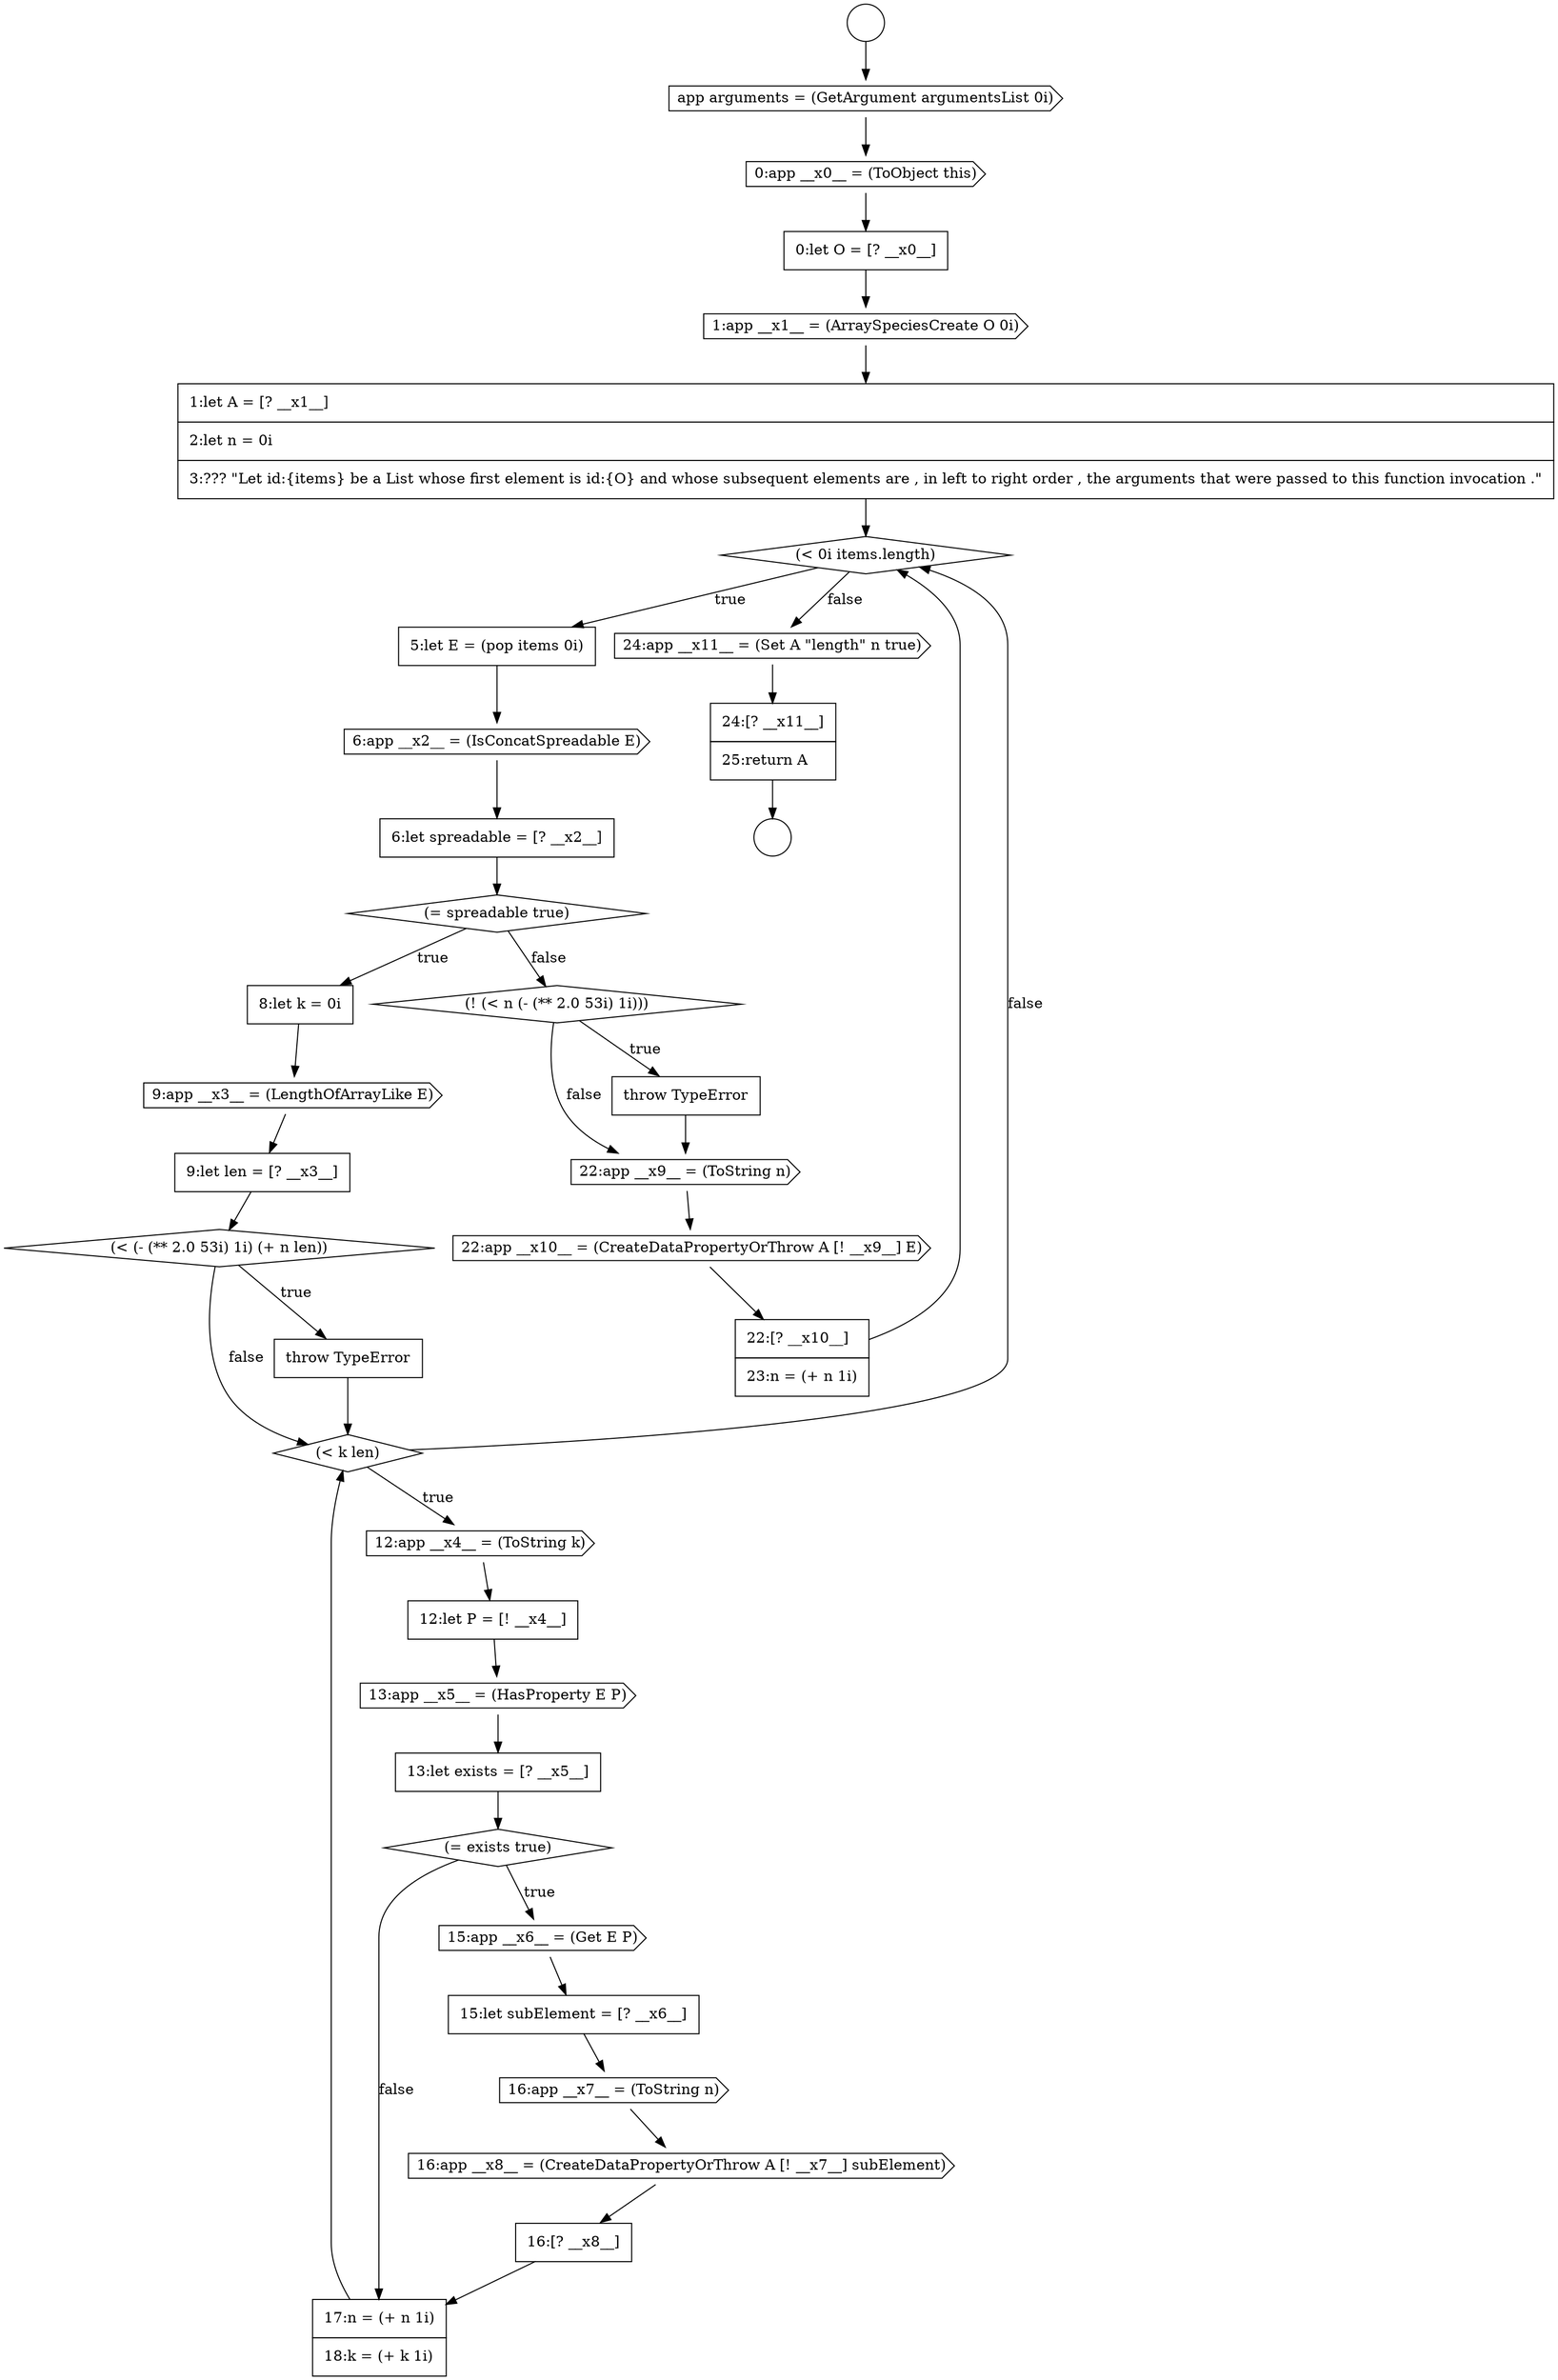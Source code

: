 digraph {
  node0 [shape=circle label=" " color="black" fillcolor="white" style=filled]
  node5 [shape=cds, label=<<font color="black">1:app __x1__ = (ArraySpeciesCreate O 0i)</font>> color="black" fillcolor="white" style=filled]
  node10 [shape=none, margin=0, label=<<font color="black">
    <table border="0" cellborder="1" cellspacing="0" cellpadding="10">
      <tr><td align="left">6:let spreadable = [? __x2__]</td></tr>
    </table>
  </font>> color="black" fillcolor="white" style=filled]
  node14 [shape=none, margin=0, label=<<font color="black">
    <table border="0" cellborder="1" cellspacing="0" cellpadding="10">
      <tr><td align="left">9:let len = [? __x3__]</td></tr>
    </table>
  </font>> color="black" fillcolor="white" style=filled]
  node1 [shape=circle label=" " color="black" fillcolor="white" style=filled]
  node6 [shape=none, margin=0, label=<<font color="black">
    <table border="0" cellborder="1" cellspacing="0" cellpadding="10">
      <tr><td align="left">1:let A = [? __x1__]</td></tr>
      <tr><td align="left">2:let n = 0i</td></tr>
      <tr><td align="left">3:??? &quot;Let id:{items} be a List whose first element is id:{O} and whose subsequent elements are , in left to right order , the arguments that were passed to this function invocation .&quot;</td></tr>
    </table>
  </font>> color="black" fillcolor="white" style=filled]
  node9 [shape=cds, label=<<font color="black">6:app __x2__ = (IsConcatSpreadable E)</font>> color="black" fillcolor="white" style=filled]
  node13 [shape=cds, label=<<font color="black">9:app __x3__ = (LengthOfArrayLike E)</font>> color="black" fillcolor="white" style=filled]
  node2 [shape=cds, label=<<font color="black">app arguments = (GetArgument argumentsList 0i)</font>> color="black" fillcolor="white" style=filled]
  node12 [shape=none, margin=0, label=<<font color="black">
    <table border="0" cellborder="1" cellspacing="0" cellpadding="10">
      <tr><td align="left">8:let k = 0i</td></tr>
    </table>
  </font>> color="black" fillcolor="white" style=filled]
  node7 [shape=diamond, label=<<font color="black">(&lt; 0i items.length)</font>> color="black" fillcolor="white" style=filled]
  node18 [shape=cds, label=<<font color="black">12:app __x4__ = (ToString k)</font>> color="black" fillcolor="white" style=filled]
  node11 [shape=diamond, label=<<font color="black">(= spreadable true)</font>> color="black" fillcolor="white" style=filled]
  node8 [shape=none, margin=0, label=<<font color="black">
    <table border="0" cellborder="1" cellspacing="0" cellpadding="10">
      <tr><td align="left">5:let E = (pop items 0i)</td></tr>
    </table>
  </font>> color="black" fillcolor="white" style=filled]
  node4 [shape=none, margin=0, label=<<font color="black">
    <table border="0" cellborder="1" cellspacing="0" cellpadding="10">
      <tr><td align="left">0:let O = [? __x0__]</td></tr>
    </table>
  </font>> color="black" fillcolor="white" style=filled]
  node15 [shape=diamond, label=<<font color="black">(&lt; (- (** 2.0 53i) 1i) (+ n len))</font>> color="black" fillcolor="white" style=filled]
  node24 [shape=none, margin=0, label=<<font color="black">
    <table border="0" cellborder="1" cellspacing="0" cellpadding="10">
      <tr><td align="left">15:let subElement = [? __x6__]</td></tr>
    </table>
  </font>> color="black" fillcolor="white" style=filled]
  node25 [shape=cds, label=<<font color="black">16:app __x7__ = (ToString n)</font>> color="black" fillcolor="white" style=filled]
  node20 [shape=cds, label=<<font color="black">13:app __x5__ = (HasProperty E P)</font>> color="black" fillcolor="white" style=filled]
  node29 [shape=diamond, label=<<font color="black">(! (&lt; n (- (** 2.0 53i) 1i)))</font>> color="black" fillcolor="white" style=filled]
  node28 [shape=none, margin=0, label=<<font color="black">
    <table border="0" cellborder="1" cellspacing="0" cellpadding="10">
      <tr><td align="left">17:n = (+ n 1i)</td></tr>
      <tr><td align="left">18:k = (+ k 1i)</td></tr>
    </table>
  </font>> color="black" fillcolor="white" style=filled]
  node21 [shape=none, margin=0, label=<<font color="black">
    <table border="0" cellborder="1" cellspacing="0" cellpadding="10">
      <tr><td align="left">13:let exists = [? __x5__]</td></tr>
    </table>
  </font>> color="black" fillcolor="white" style=filled]
  node33 [shape=none, margin=0, label=<<font color="black">
    <table border="0" cellborder="1" cellspacing="0" cellpadding="10">
      <tr><td align="left">22:[? __x10__]</td></tr>
      <tr><td align="left">23:n = (+ n 1i)</td></tr>
    </table>
  </font>> color="black" fillcolor="white" style=filled]
  node17 [shape=diamond, label=<<font color="black">(&lt; k len)</font>> color="black" fillcolor="white" style=filled]
  node32 [shape=cds, label=<<font color="black">22:app __x10__ = (CreateDataPropertyOrThrow A [! __x9__] E)</font>> color="black" fillcolor="white" style=filled]
  node34 [shape=cds, label=<<font color="black">24:app __x11__ = (Set A &quot;length&quot; n true)</font>> color="black" fillcolor="white" style=filled]
  node22 [shape=diamond, label=<<font color="black">(= exists true)</font>> color="black" fillcolor="white" style=filled]
  node27 [shape=none, margin=0, label=<<font color="black">
    <table border="0" cellborder="1" cellspacing="0" cellpadding="10">
      <tr><td align="left">16:[? __x8__]</td></tr>
    </table>
  </font>> color="black" fillcolor="white" style=filled]
  node3 [shape=cds, label=<<font color="black">0:app __x0__ = (ToObject this)</font>> color="black" fillcolor="white" style=filled]
  node35 [shape=none, margin=0, label=<<font color="black">
    <table border="0" cellborder="1" cellspacing="0" cellpadding="10">
      <tr><td align="left">24:[? __x11__]</td></tr>
      <tr><td align="left">25:return A</td></tr>
    </table>
  </font>> color="black" fillcolor="white" style=filled]
  node16 [shape=none, margin=0, label=<<font color="black">
    <table border="0" cellborder="1" cellspacing="0" cellpadding="10">
      <tr><td align="left">throw TypeError</td></tr>
    </table>
  </font>> color="black" fillcolor="white" style=filled]
  node31 [shape=cds, label=<<font color="black">22:app __x9__ = (ToString n)</font>> color="black" fillcolor="white" style=filled]
  node26 [shape=cds, label=<<font color="black">16:app __x8__ = (CreateDataPropertyOrThrow A [! __x7__] subElement)</font>> color="black" fillcolor="white" style=filled]
  node23 [shape=cds, label=<<font color="black">15:app __x6__ = (Get E P)</font>> color="black" fillcolor="white" style=filled]
  node30 [shape=none, margin=0, label=<<font color="black">
    <table border="0" cellborder="1" cellspacing="0" cellpadding="10">
      <tr><td align="left">throw TypeError</td></tr>
    </table>
  </font>> color="black" fillcolor="white" style=filled]
  node19 [shape=none, margin=0, label=<<font color="black">
    <table border="0" cellborder="1" cellspacing="0" cellpadding="10">
      <tr><td align="left">12:let P = [! __x4__]</td></tr>
    </table>
  </font>> color="black" fillcolor="white" style=filled]
  node17 -> node18 [label=<<font color="black">true</font>> color="black"]
  node17 -> node7 [label=<<font color="black">false</font>> color="black"]
  node2 -> node3 [ color="black"]
  node0 -> node2 [ color="black"]
  node6 -> node7 [ color="black"]
  node27 -> node28 [ color="black"]
  node30 -> node31 [ color="black"]
  node26 -> node27 [ color="black"]
  node4 -> node5 [ color="black"]
  node25 -> node26 [ color="black"]
  node16 -> node17 [ color="black"]
  node29 -> node30 [label=<<font color="black">true</font>> color="black"]
  node29 -> node31 [label=<<font color="black">false</font>> color="black"]
  node7 -> node8 [label=<<font color="black">true</font>> color="black"]
  node7 -> node34 [label=<<font color="black">false</font>> color="black"]
  node5 -> node6 [ color="black"]
  node3 -> node4 [ color="black"]
  node33 -> node7 [ color="black"]
  node34 -> node35 [ color="black"]
  node18 -> node19 [ color="black"]
  node19 -> node20 [ color="black"]
  node13 -> node14 [ color="black"]
  node11 -> node12 [label=<<font color="black">true</font>> color="black"]
  node11 -> node29 [label=<<font color="black">false</font>> color="black"]
  node12 -> node13 [ color="black"]
  node15 -> node16 [label=<<font color="black">true</font>> color="black"]
  node15 -> node17 [label=<<font color="black">false</font>> color="black"]
  node9 -> node10 [ color="black"]
  node23 -> node24 [ color="black"]
  node14 -> node15 [ color="black"]
  node31 -> node32 [ color="black"]
  node10 -> node11 [ color="black"]
  node35 -> node1 [ color="black"]
  node28 -> node17 [ color="black"]
  node8 -> node9 [ color="black"]
  node21 -> node22 [ color="black"]
  node20 -> node21 [ color="black"]
  node24 -> node25 [ color="black"]
  node32 -> node33 [ color="black"]
  node22 -> node23 [label=<<font color="black">true</font>> color="black"]
  node22 -> node28 [label=<<font color="black">false</font>> color="black"]
}
